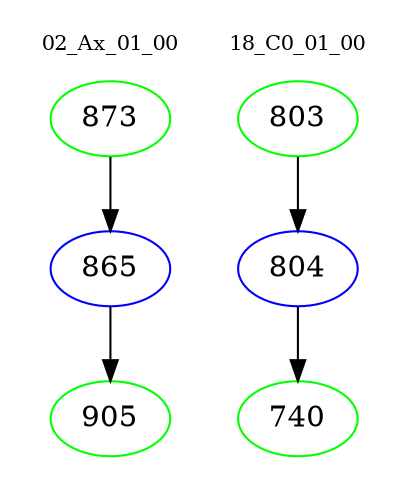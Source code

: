 digraph{
subgraph cluster_0 {
color = white
label = "02_Ax_01_00";
fontsize=10;
T0_873 [label="873", color="green"]
T0_873 -> T0_865 [color="black"]
T0_865 [label="865", color="blue"]
T0_865 -> T0_905 [color="black"]
T0_905 [label="905", color="green"]
}
subgraph cluster_1 {
color = white
label = "18_C0_01_00";
fontsize=10;
T1_803 [label="803", color="green"]
T1_803 -> T1_804 [color="black"]
T1_804 [label="804", color="blue"]
T1_804 -> T1_740 [color="black"]
T1_740 [label="740", color="green"]
}
}
